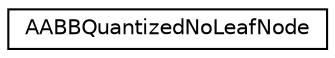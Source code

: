 digraph "Graphical Class Hierarchy"
{
  edge [fontname="Helvetica",fontsize="10",labelfontname="Helvetica",labelfontsize="10"];
  node [fontname="Helvetica",fontsize="10",shape=record];
  rankdir="LR";
  Node1 [label="AABBQuantizedNoLeafNode",height=0.2,width=0.4,color="black", fillcolor="white", style="filled",URL="$class_a_a_b_b_quantized_no_leaf_node.html"];
}
